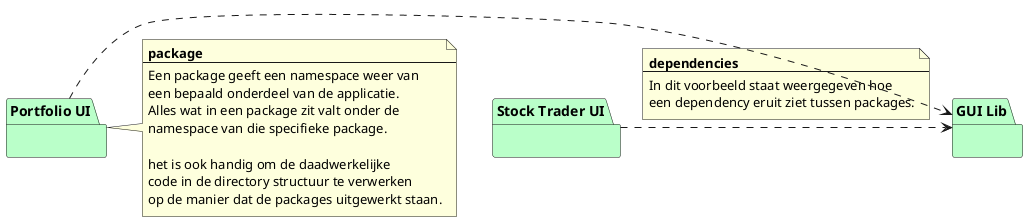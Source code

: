 @startuml
'https://plantuml.com/class-diagram

package "Stock Trader UI" as p1 #BAFFC9 {}
package "GUI Lib" as p2 #BAFFC9 {}
package "Portfolio UI" as p3 #BAFFC9 {}

p1 .right.> p2
note on link
    **dependencies**
    --
    In dit voorbeeld staat weergegeven hoe
    een dependency eruit ziet tussen packages.
end note
p2 <.left. p3

note right of p3
    **package**
    --
    Een package geeft een namespace weer van
    een bepaald onderdeel van de applicatie.
    Alles wat in een package zit valt onder de
    namespace van die specifieke package.

    het is ook handig om de daadwerkelijke
    code in de directory structuur te verwerken
    op de manier dat de packages uitgewerkt staan.
end note

@enduml